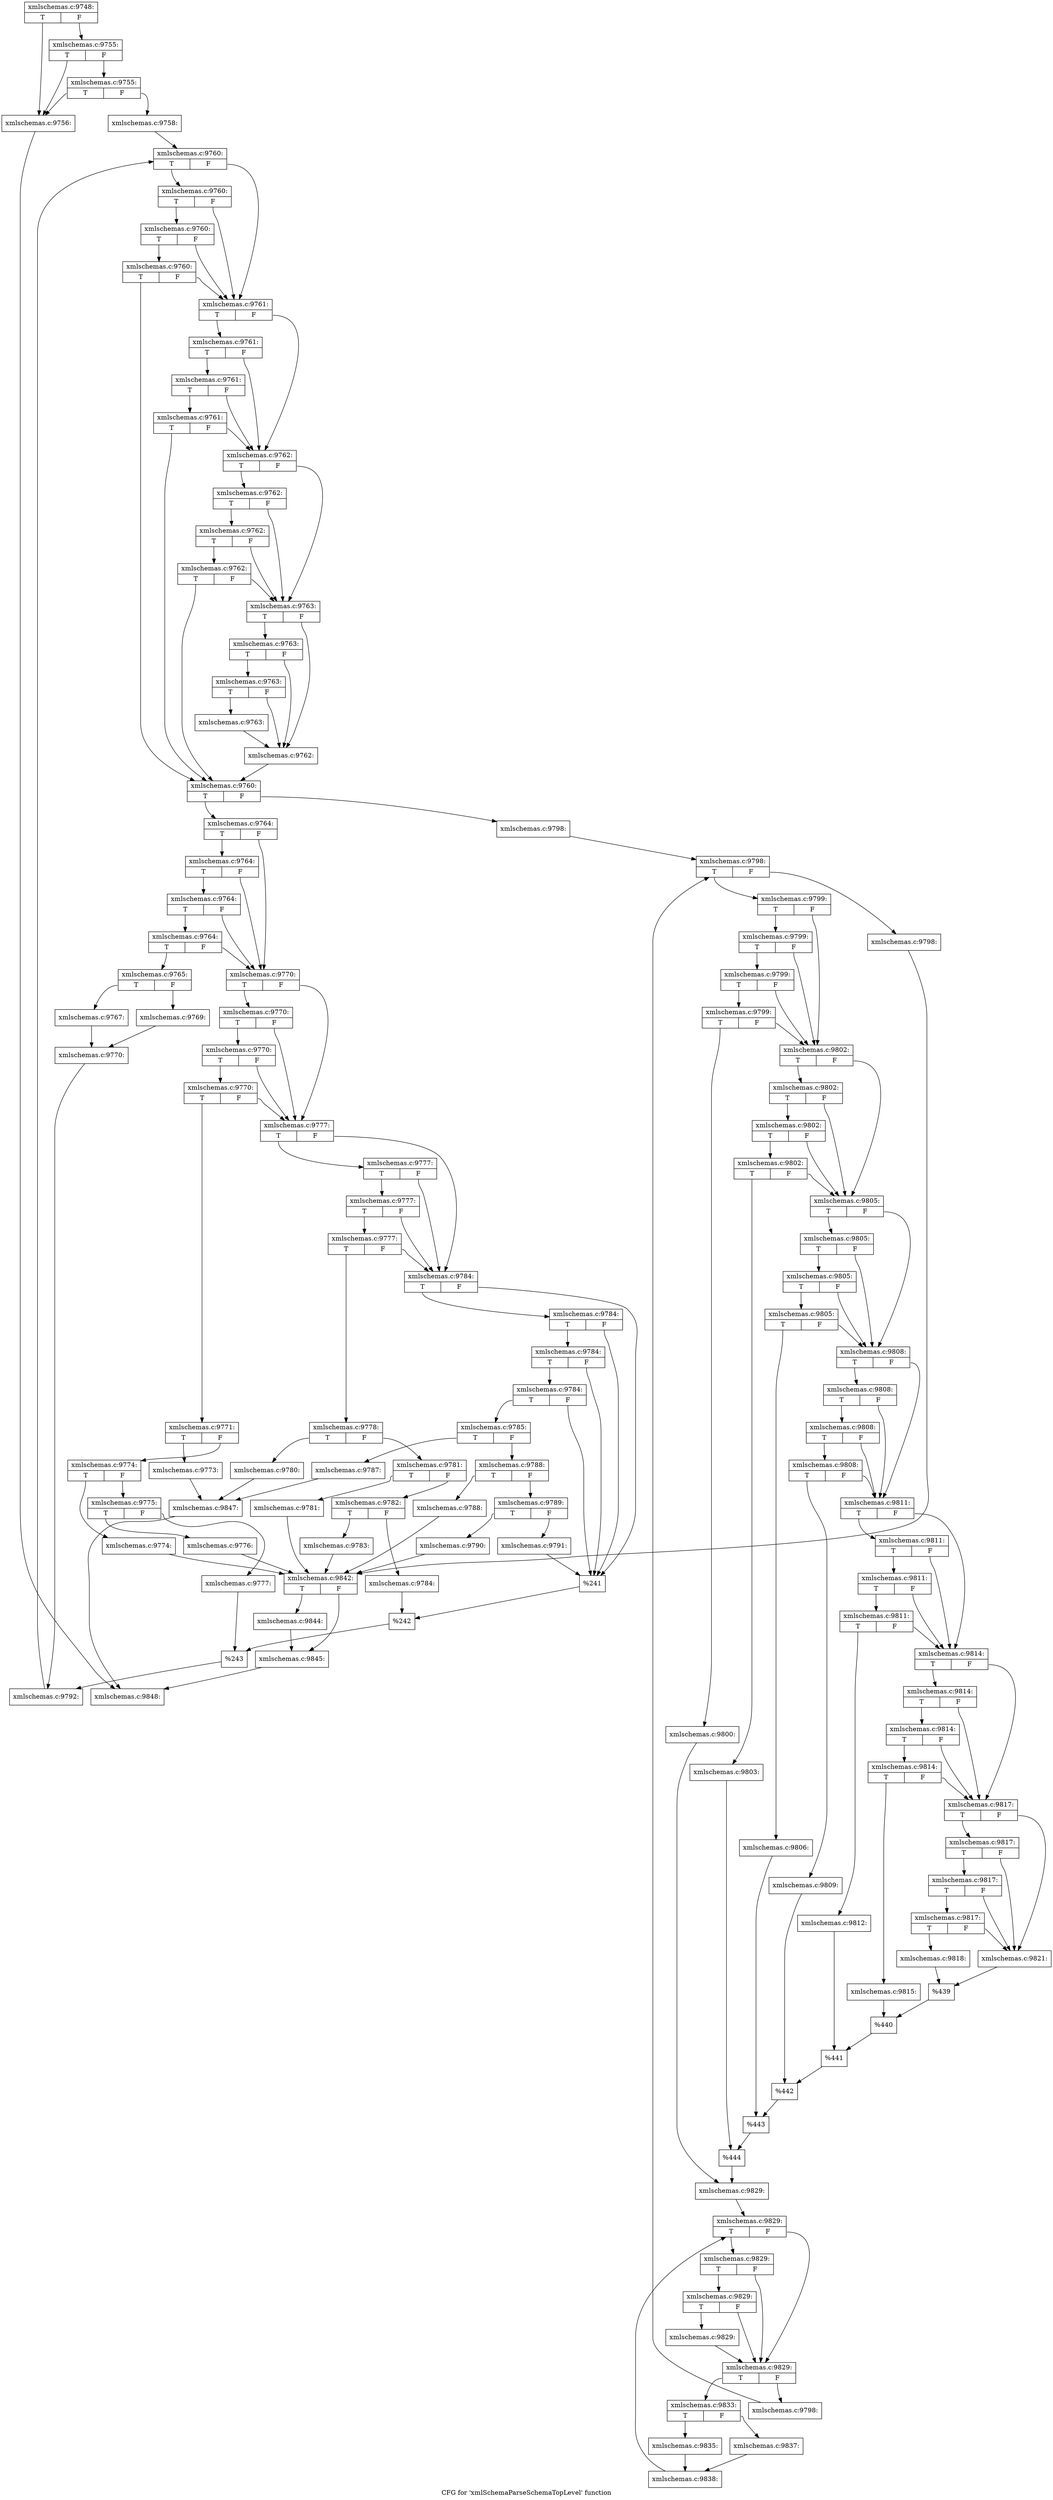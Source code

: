 digraph "CFG for 'xmlSchemaParseSchemaTopLevel' function" {
	label="CFG for 'xmlSchemaParseSchemaTopLevel' function";

	Node0x4cc7190 [shape=record,label="{xmlschemas.c:9748:|{<s0>T|<s1>F}}"];
	Node0x4cc7190:s0 -> Node0x4cdba70;
	Node0x4cc7190:s1 -> Node0x4cdbb90;
	Node0x4cdbb90 [shape=record,label="{xmlschemas.c:9755:|{<s0>T|<s1>F}}"];
	Node0x4cdbb90:s0 -> Node0x4cdba70;
	Node0x4cdbb90:s1 -> Node0x4cdbb10;
	Node0x4cdbb10 [shape=record,label="{xmlschemas.c:9755:|{<s0>T|<s1>F}}"];
	Node0x4cdbb10:s0 -> Node0x4cdba70;
	Node0x4cdbb10:s1 -> Node0x4cdbac0;
	Node0x4cdba70 [shape=record,label="{xmlschemas.c:9756:}"];
	Node0x4cdba70 -> Node0x4c7f4e0;
	Node0x4cdbac0 [shape=record,label="{xmlschemas.c:9758:}"];
	Node0x4cdbac0 -> Node0x4cdc850;
	Node0x4cdc850 [shape=record,label="{xmlschemas.c:9760:|{<s0>T|<s1>F}}"];
	Node0x4cdc850:s0 -> Node0x4cdcd60;
	Node0x4cdc850:s1 -> Node0x4cdcc10;
	Node0x4cdcd60 [shape=record,label="{xmlschemas.c:9760:|{<s0>T|<s1>F}}"];
	Node0x4cdcd60:s0 -> Node0x4cdcd10;
	Node0x4cdcd60:s1 -> Node0x4cdcc10;
	Node0x4cdcd10 [shape=record,label="{xmlschemas.c:9760:|{<s0>T|<s1>F}}"];
	Node0x4cdcd10:s0 -> Node0x4cdcc90;
	Node0x4cdcd10:s1 -> Node0x4cdcc10;
	Node0x4cdcc90 [shape=record,label="{xmlschemas.c:9760:|{<s0>T|<s1>F}}"];
	Node0x4cdcc90:s0 -> Node0x4cdcaf0;
	Node0x4cdcc90:s1 -> Node0x4cdcc10;
	Node0x4cdcc10 [shape=record,label="{xmlschemas.c:9761:|{<s0>T|<s1>F}}"];
	Node0x4cdcc10:s0 -> Node0x4cdda80;
	Node0x4cdcc10:s1 -> Node0x4cdcb90;
	Node0x4cdda80 [shape=record,label="{xmlschemas.c:9761:|{<s0>T|<s1>F}}"];
	Node0x4cdda80:s0 -> Node0x4cdda30;
	Node0x4cdda80:s1 -> Node0x4cdcb90;
	Node0x4cdda30 [shape=record,label="{xmlschemas.c:9761:|{<s0>T|<s1>F}}"];
	Node0x4cdda30:s0 -> Node0x4cdd9b0;
	Node0x4cdda30:s1 -> Node0x4cdcb90;
	Node0x4cdd9b0 [shape=record,label="{xmlschemas.c:9761:|{<s0>T|<s1>F}}"];
	Node0x4cdd9b0:s0 -> Node0x4cdcaf0;
	Node0x4cdd9b0:s1 -> Node0x4cdcb90;
	Node0x4cdcb90 [shape=record,label="{xmlschemas.c:9762:|{<s0>T|<s1>F}}"];
	Node0x4cdcb90:s0 -> Node0x4cde870;
	Node0x4cdcb90:s1 -> Node0x4cdcb40;
	Node0x4cde870 [shape=record,label="{xmlschemas.c:9762:|{<s0>T|<s1>F}}"];
	Node0x4cde870:s0 -> Node0x4cde820;
	Node0x4cde870:s1 -> Node0x4cdcb40;
	Node0x4cde820 [shape=record,label="{xmlschemas.c:9762:|{<s0>T|<s1>F}}"];
	Node0x4cde820:s0 -> Node0x4cde7a0;
	Node0x4cde820:s1 -> Node0x4cdcb40;
	Node0x4cde7a0 [shape=record,label="{xmlschemas.c:9762:|{<s0>T|<s1>F}}"];
	Node0x4cde7a0:s0 -> Node0x4cdcaf0;
	Node0x4cde7a0:s1 -> Node0x4cdcb40;
	Node0x4cdcb40 [shape=record,label="{xmlschemas.c:9763:|{<s0>T|<s1>F}}"];
	Node0x4cdcb40:s0 -> Node0x4cdf7e0;
	Node0x4cdcb40:s1 -> Node0x4cdf620;
	Node0x4cdf7e0 [shape=record,label="{xmlschemas.c:9763:|{<s0>T|<s1>F}}"];
	Node0x4cdf7e0:s0 -> Node0x4cdf790;
	Node0x4cdf7e0:s1 -> Node0x4cdf620;
	Node0x4cdf790 [shape=record,label="{xmlschemas.c:9763:|{<s0>T|<s1>F}}"];
	Node0x4cdf790:s0 -> Node0x4cdf740;
	Node0x4cdf790:s1 -> Node0x4cdf620;
	Node0x4cdf740 [shape=record,label="{xmlschemas.c:9763:}"];
	Node0x4cdf740 -> Node0x4cdf620;
	Node0x4cdf620 [shape=record,label="{xmlschemas.c:9762:}"];
	Node0x4cdf620 -> Node0x4cdcaf0;
	Node0x4cdcaf0 [shape=record,label="{xmlschemas.c:9760:|{<s0>T|<s1>F}}"];
	Node0x4cdcaf0:s0 -> Node0x4ce0120;
	Node0x4cdcaf0:s1 -> Node0x4cdca70;
	Node0x4ce0120 [shape=record,label="{xmlschemas.c:9764:|{<s0>T|<s1>F}}"];
	Node0x4ce0120:s0 -> Node0x4ce0b60;
	Node0x4ce0120:s1 -> Node0x4ce0a40;
	Node0x4ce0b60 [shape=record,label="{xmlschemas.c:9764:|{<s0>T|<s1>F}}"];
	Node0x4ce0b60:s0 -> Node0x4ce0b10;
	Node0x4ce0b60:s1 -> Node0x4ce0a40;
	Node0x4ce0b10 [shape=record,label="{xmlschemas.c:9764:|{<s0>T|<s1>F}}"];
	Node0x4ce0b10:s0 -> Node0x4ce0a90;
	Node0x4ce0b10:s1 -> Node0x4ce0a40;
	Node0x4ce0a90 [shape=record,label="{xmlschemas.c:9764:|{<s0>T|<s1>F}}"];
	Node0x4ce0a90:s0 -> Node0x4ce09a0;
	Node0x4ce0a90:s1 -> Node0x4ce0a40;
	Node0x4ce09a0 [shape=record,label="{xmlschemas.c:9765:|{<s0>T|<s1>F}}"];
	Node0x4ce09a0:s0 -> Node0x4ce2080;
	Node0x4ce09a0:s1 -> Node0x4ce2360;
	Node0x4ce2080 [shape=record,label="{xmlschemas.c:9767:}"];
	Node0x4ce2080 -> Node0x4ce23b0;
	Node0x4ce2360 [shape=record,label="{xmlschemas.c:9769:}"];
	Node0x4ce2360 -> Node0x4ce23b0;
	Node0x4ce23b0 [shape=record,label="{xmlschemas.c:9770:}"];
	Node0x4ce23b0 -> Node0x4ce09f0;
	Node0x4ce0a40 [shape=record,label="{xmlschemas.c:9770:|{<s0>T|<s1>F}}"];
	Node0x4ce0a40:s0 -> Node0x4ce2df0;
	Node0x4ce0a40:s1 -> Node0x4ce2cd0;
	Node0x4ce2df0 [shape=record,label="{xmlschemas.c:9770:|{<s0>T|<s1>F}}"];
	Node0x4ce2df0:s0 -> Node0x4ce2da0;
	Node0x4ce2df0:s1 -> Node0x4ce2cd0;
	Node0x4ce2da0 [shape=record,label="{xmlschemas.c:9770:|{<s0>T|<s1>F}}"];
	Node0x4ce2da0:s0 -> Node0x4ce2d20;
	Node0x4ce2da0:s1 -> Node0x4ce2cd0;
	Node0x4ce2d20 [shape=record,label="{xmlschemas.c:9770:|{<s0>T|<s1>F}}"];
	Node0x4ce2d20:s0 -> Node0x4ce2c30;
	Node0x4ce2d20:s1 -> Node0x4ce2cd0;
	Node0x4ce2c30 [shape=record,label="{xmlschemas.c:9771:|{<s0>T|<s1>F}}"];
	Node0x4ce2c30:s0 -> Node0x4ce4300;
	Node0x4ce2c30:s1 -> Node0x4ce42b0;
	Node0x4ce4300 [shape=record,label="{xmlschemas.c:9773:}"];
	Node0x4ce4300 -> Node0x4ce45d0;
	Node0x4ce42b0 [shape=record,label="{xmlschemas.c:9774:|{<s0>T|<s1>F}}"];
	Node0x4ce42b0:s0 -> Node0x4ce0170;
	Node0x4ce42b0:s1 -> Node0x4ce1b40;
	Node0x4ce0170 [shape=record,label="{xmlschemas.c:9774:}"];
	Node0x4ce0170 -> Node0x4ce1fe0;
	Node0x4ce1b40 [shape=record,label="{xmlschemas.c:9775:|{<s0>T|<s1>F}}"];
	Node0x4ce1b40:s0 -> Node0x4ce41a0;
	Node0x4ce1b40:s1 -> Node0x4ce3e50;
	Node0x4ce41a0 [shape=record,label="{xmlschemas.c:9776:}"];
	Node0x4ce41a0 -> Node0x4ce1fe0;
	Node0x4ce3e50 [shape=record,label="{xmlschemas.c:9777:}"];
	Node0x4ce3e50 -> Node0x4ce2c80;
	Node0x4ce2cd0 [shape=record,label="{xmlschemas.c:9777:|{<s0>T|<s1>F}}"];
	Node0x4ce2cd0:s0 -> Node0x4ce5400;
	Node0x4ce2cd0:s1 -> Node0x4ce52e0;
	Node0x4ce5400 [shape=record,label="{xmlschemas.c:9777:|{<s0>T|<s1>F}}"];
	Node0x4ce5400:s0 -> Node0x4ce53b0;
	Node0x4ce5400:s1 -> Node0x4ce52e0;
	Node0x4ce53b0 [shape=record,label="{xmlschemas.c:9777:|{<s0>T|<s1>F}}"];
	Node0x4ce53b0:s0 -> Node0x4ce5330;
	Node0x4ce53b0:s1 -> Node0x4ce52e0;
	Node0x4ce5330 [shape=record,label="{xmlschemas.c:9777:|{<s0>T|<s1>F}}"];
	Node0x4ce5330:s0 -> Node0x4ce5240;
	Node0x4ce5330:s1 -> Node0x4ce52e0;
	Node0x4ce5240 [shape=record,label="{xmlschemas.c:9778:|{<s0>T|<s1>F}}"];
	Node0x4ce5240:s0 -> Node0x4ce4090;
	Node0x4ce5240:s1 -> Node0x4ce6b60;
	Node0x4ce4090 [shape=record,label="{xmlschemas.c:9780:}"];
	Node0x4ce4090 -> Node0x4ce45d0;
	Node0x4ce6b60 [shape=record,label="{xmlschemas.c:9781:|{<s0>T|<s1>F}}"];
	Node0x4ce6b60:s0 -> Node0x4ce6e90;
	Node0x4ce6b60:s1 -> Node0x4ce72b0;
	Node0x4ce6e90 [shape=record,label="{xmlschemas.c:9781:}"];
	Node0x4ce6e90 -> Node0x4ce1fe0;
	Node0x4ce72b0 [shape=record,label="{xmlschemas.c:9782:|{<s0>T|<s1>F}}"];
	Node0x4ce72b0:s0 -> Node0x4ce75d0;
	Node0x4ce72b0:s1 -> Node0x4ce7620;
	Node0x4ce75d0 [shape=record,label="{xmlschemas.c:9783:}"];
	Node0x4ce75d0 -> Node0x4ce1fe0;
	Node0x4ce7620 [shape=record,label="{xmlschemas.c:9784:}"];
	Node0x4ce7620 -> Node0x4ce5290;
	Node0x4ce52e0 [shape=record,label="{xmlschemas.c:9784:|{<s0>T|<s1>F}}"];
	Node0x4ce52e0:s0 -> Node0x4ce7ba0;
	Node0x4ce52e0:s1 -> Node0x4ce7a80;
	Node0x4ce7ba0 [shape=record,label="{xmlschemas.c:9784:|{<s0>T|<s1>F}}"];
	Node0x4ce7ba0:s0 -> Node0x4ce7b50;
	Node0x4ce7ba0:s1 -> Node0x4ce7a80;
	Node0x4ce7b50 [shape=record,label="{xmlschemas.c:9784:|{<s0>T|<s1>F}}"];
	Node0x4ce7b50:s0 -> Node0x4ce7ad0;
	Node0x4ce7b50:s1 -> Node0x4ce7a80;
	Node0x4ce7ad0 [shape=record,label="{xmlschemas.c:9784:|{<s0>T|<s1>F}}"];
	Node0x4ce7ad0:s0 -> Node0x4ce7a30;
	Node0x4ce7ad0:s1 -> Node0x4ce7a80;
	Node0x4ce7a30 [shape=record,label="{xmlschemas.c:9785:|{<s0>T|<s1>F}}"];
	Node0x4ce7a30:s0 -> Node0x4ce8e40;
	Node0x4ce7a30:s1 -> Node0x4ce9130;
	Node0x4ce8e40 [shape=record,label="{xmlschemas.c:9787:}"];
	Node0x4ce8e40 -> Node0x4ce45d0;
	Node0x4ce9130 [shape=record,label="{xmlschemas.c:9788:|{<s0>T|<s1>F}}"];
	Node0x4ce9130:s0 -> Node0x4ce90e0;
	Node0x4ce9130:s1 -> Node0x4ce94f0;
	Node0x4ce90e0 [shape=record,label="{xmlschemas.c:9788:}"];
	Node0x4ce90e0 -> Node0x4ce1fe0;
	Node0x4ce94f0 [shape=record,label="{xmlschemas.c:9789:|{<s0>T|<s1>F}}"];
	Node0x4ce94f0:s0 -> Node0x4ce9810;
	Node0x4ce94f0:s1 -> Node0x4ce9860;
	Node0x4ce9810 [shape=record,label="{xmlschemas.c:9790:}"];
	Node0x4ce9810 -> Node0x4ce1fe0;
	Node0x4ce9860 [shape=record,label="{xmlschemas.c:9791:}"];
	Node0x4ce9860 -> Node0x4ce7a80;
	Node0x4ce7a80 [shape=record,label="{%241}"];
	Node0x4ce7a80 -> Node0x4ce5290;
	Node0x4ce5290 [shape=record,label="{%242}"];
	Node0x4ce5290 -> Node0x4ce2c80;
	Node0x4ce2c80 [shape=record,label="{%243}"];
	Node0x4ce2c80 -> Node0x4ce09f0;
	Node0x4ce09f0 [shape=record,label="{xmlschemas.c:9792:}"];
	Node0x4ce09f0 -> Node0x4cdc850;
	Node0x4cdca70 [shape=record,label="{xmlschemas.c:9798:}"];
	Node0x4cdca70 -> Node0x4cea090;
	Node0x4cea090 [shape=record,label="{xmlschemas.c:9798:|{<s0>T|<s1>F}}"];
	Node0x4cea090:s0 -> Node0x4cea440;
	Node0x4cea090:s1 -> Node0x4cea270;
	Node0x4cea440 [shape=record,label="{xmlschemas.c:9799:|{<s0>T|<s1>F}}"];
	Node0x4cea440:s0 -> Node0x4cea740;
	Node0x4cea440:s1 -> Node0x4cea620;
	Node0x4cea740 [shape=record,label="{xmlschemas.c:9799:|{<s0>T|<s1>F}}"];
	Node0x4cea740:s0 -> Node0x4cea6f0;
	Node0x4cea740:s1 -> Node0x4cea620;
	Node0x4cea6f0 [shape=record,label="{xmlschemas.c:9799:|{<s0>T|<s1>F}}"];
	Node0x4cea6f0:s0 -> Node0x4cea670;
	Node0x4cea6f0:s1 -> Node0x4cea620;
	Node0x4cea670 [shape=record,label="{xmlschemas.c:9799:|{<s0>T|<s1>F}}"];
	Node0x4cea670:s0 -> Node0x4cea580;
	Node0x4cea670:s1 -> Node0x4cea620;
	Node0x4cea580 [shape=record,label="{xmlschemas.c:9800:}"];
	Node0x4cea580 -> Node0x4cea5d0;
	Node0x4cea620 [shape=record,label="{xmlschemas.c:9802:|{<s0>T|<s1>F}}"];
	Node0x4cea620:s0 -> Node0x4cec100;
	Node0x4cea620:s1 -> Node0x4cec010;
	Node0x4cec100 [shape=record,label="{xmlschemas.c:9802:|{<s0>T|<s1>F}}"];
	Node0x4cec100:s0 -> Node0x4cec0b0;
	Node0x4cec100:s1 -> Node0x4cec010;
	Node0x4cec0b0 [shape=record,label="{xmlschemas.c:9802:|{<s0>T|<s1>F}}"];
	Node0x4cec0b0:s0 -> Node0x4cec060;
	Node0x4cec0b0:s1 -> Node0x4cec010;
	Node0x4cec060 [shape=record,label="{xmlschemas.c:9802:|{<s0>T|<s1>F}}"];
	Node0x4cec060:s0 -> Node0x4ceb8c0;
	Node0x4cec060:s1 -> Node0x4cec010;
	Node0x4ceb8c0 [shape=record,label="{xmlschemas.c:9803:}"];
	Node0x4ceb8c0 -> Node0x4cebbf0;
	Node0x4cec010 [shape=record,label="{xmlschemas.c:9805:|{<s0>T|<s1>F}}"];
	Node0x4cec010:s0 -> Node0x4ced770;
	Node0x4cec010:s1 -> Node0x4ced360;
	Node0x4ced770 [shape=record,label="{xmlschemas.c:9805:|{<s0>T|<s1>F}}"];
	Node0x4ced770:s0 -> Node0x4ced720;
	Node0x4ced770:s1 -> Node0x4ced360;
	Node0x4ced720 [shape=record,label="{xmlschemas.c:9805:|{<s0>T|<s1>F}}"];
	Node0x4ced720:s0 -> Node0x4ced310;
	Node0x4ced720:s1 -> Node0x4ced360;
	Node0x4ced310 [shape=record,label="{xmlschemas.c:9805:|{<s0>T|<s1>F}}"];
	Node0x4ced310:s0 -> Node0x45ffaf0;
	Node0x4ced310:s1 -> Node0x4ced360;
	Node0x45ffaf0 [shape=record,label="{xmlschemas.c:9806:}"];
	Node0x45ffaf0 -> Node0x4ced0b0;
	Node0x4ced360 [shape=record,label="{xmlschemas.c:9808:|{<s0>T|<s1>F}}"];
	Node0x4ced360:s0 -> Node0x4ceefa0;
	Node0x4ced360:s1 -> Node0x4ceead0;
	Node0x4ceefa0 [shape=record,label="{xmlschemas.c:9808:|{<s0>T|<s1>F}}"];
	Node0x4ceefa0:s0 -> Node0x4ceef50;
	Node0x4ceefa0:s1 -> Node0x4ceead0;
	Node0x4ceef50 [shape=record,label="{xmlschemas.c:9808:|{<s0>T|<s1>F}}"];
	Node0x4ceef50:s0 -> Node0x4ceef00;
	Node0x4ceef50:s1 -> Node0x4ceead0;
	Node0x4ceef00 [shape=record,label="{xmlschemas.c:9808:|{<s0>T|<s1>F}}"];
	Node0x4ceef00:s0 -> Node0x4cee870;
	Node0x4ceef00:s1 -> Node0x4ceead0;
	Node0x4cee870 [shape=record,label="{xmlschemas.c:9809:}"];
	Node0x4cee870 -> Node0x4ceeb20;
	Node0x4ceead0 [shape=record,label="{xmlschemas.c:9811:|{<s0>T|<s1>F}}"];
	Node0x4ceead0:s0 -> Node0x4cf07e0;
	Node0x4ceead0:s1 -> Node0x4cf06f0;
	Node0x4cf07e0 [shape=record,label="{xmlschemas.c:9811:|{<s0>T|<s1>F}}"];
	Node0x4cf07e0:s0 -> Node0x4cf0790;
	Node0x4cf07e0:s1 -> Node0x4cf06f0;
	Node0x4cf0790 [shape=record,label="{xmlschemas.c:9811:|{<s0>T|<s1>F}}"];
	Node0x4cf0790:s0 -> Node0x4cf0740;
	Node0x4cf0790:s1 -> Node0x4cf06f0;
	Node0x4cf0740 [shape=record,label="{xmlschemas.c:9811:|{<s0>T|<s1>F}}"];
	Node0x4cf0740:s0 -> Node0x4cf0060;
	Node0x4cf0740:s1 -> Node0x4cf06f0;
	Node0x4cf0060 [shape=record,label="{xmlschemas.c:9812:}"];
	Node0x4cf0060 -> Node0x4cf06a0;
	Node0x4cf06f0 [shape=record,label="{xmlschemas.c:9814:|{<s0>T|<s1>F}}"];
	Node0x4cf06f0:s0 -> Node0x4cf2040;
	Node0x4cf06f0:s1 -> Node0x4cf1f50;
	Node0x4cf2040 [shape=record,label="{xmlschemas.c:9814:|{<s0>T|<s1>F}}"];
	Node0x4cf2040:s0 -> Node0x4cf1ff0;
	Node0x4cf2040:s1 -> Node0x4cf1f50;
	Node0x4cf1ff0 [shape=record,label="{xmlschemas.c:9814:|{<s0>T|<s1>F}}"];
	Node0x4cf1ff0:s0 -> Node0x4cf1fa0;
	Node0x4cf1ff0:s1 -> Node0x4cf1f50;
	Node0x4cf1fa0 [shape=record,label="{xmlschemas.c:9814:|{<s0>T|<s1>F}}"];
	Node0x4cf1fa0:s0 -> Node0x4cf1840;
	Node0x4cf1fa0:s1 -> Node0x4cf1f50;
	Node0x4cf1840 [shape=record,label="{xmlschemas.c:9815:}"];
	Node0x4cf1840 -> Node0x4cebba0;
	Node0x4cf1f50 [shape=record,label="{xmlschemas.c:9817:|{<s0>T|<s1>F}}"];
	Node0x4cf1f50:s0 -> Node0x4cf3770;
	Node0x4cf1f50:s1 -> Node0x4cf3680;
	Node0x4cf3770 [shape=record,label="{xmlschemas.c:9817:|{<s0>T|<s1>F}}"];
	Node0x4cf3770:s0 -> Node0x4cf3720;
	Node0x4cf3770:s1 -> Node0x4cf3680;
	Node0x4cf3720 [shape=record,label="{xmlschemas.c:9817:|{<s0>T|<s1>F}}"];
	Node0x4cf3720:s0 -> Node0x4cf36d0;
	Node0x4cf3720:s1 -> Node0x4cf3680;
	Node0x4cf36d0 [shape=record,label="{xmlschemas.c:9817:|{<s0>T|<s1>F}}"];
	Node0x4cf36d0:s0 -> Node0x4cf3070;
	Node0x4cf36d0:s1 -> Node0x4cf3680;
	Node0x4cf3070 [shape=record,label="{xmlschemas.c:9818:}"];
	Node0x4cf3070 -> Node0x4cf3630;
	Node0x4cf3680 [shape=record,label="{xmlschemas.c:9821:}"];
	Node0x4cf3680 -> Node0x4cf3630;
	Node0x4cf3630 [shape=record,label="{%439}"];
	Node0x4cf3630 -> Node0x4cebba0;
	Node0x4cebba0 [shape=record,label="{%440}"];
	Node0x4cebba0 -> Node0x4cf06a0;
	Node0x4cf06a0 [shape=record,label="{%441}"];
	Node0x4cf06a0 -> Node0x4ceeb20;
	Node0x4ceeb20 [shape=record,label="{%442}"];
	Node0x4ceeb20 -> Node0x4ced0b0;
	Node0x4ced0b0 [shape=record,label="{%443}"];
	Node0x4ced0b0 -> Node0x4cebbf0;
	Node0x4cebbf0 [shape=record,label="{%444}"];
	Node0x4cebbf0 -> Node0x4cea5d0;
	Node0x4cea5d0 [shape=record,label="{xmlschemas.c:9829:}"];
	Node0x4cea5d0 -> Node0x4cf4800;
	Node0x4cf4800 [shape=record,label="{xmlschemas.c:9829:|{<s0>T|<s1>F}}"];
	Node0x4cf4800:s0 -> Node0x4cf5dd0;
	Node0x4cf4800:s1 -> Node0x4cf5ce0;
	Node0x4cf5dd0 [shape=record,label="{xmlschemas.c:9829:|{<s0>T|<s1>F}}"];
	Node0x4cf5dd0:s0 -> Node0x4cf5d80;
	Node0x4cf5dd0:s1 -> Node0x4cf5ce0;
	Node0x4cf5d80 [shape=record,label="{xmlschemas.c:9829:|{<s0>T|<s1>F}}"];
	Node0x4cf5d80:s0 -> Node0x4cf5d30;
	Node0x4cf5d80:s1 -> Node0x4cf5ce0;
	Node0x4cf5d30 [shape=record,label="{xmlschemas.c:9829:}"];
	Node0x4cf5d30 -> Node0x4cf5ce0;
	Node0x4cf5ce0 [shape=record,label="{xmlschemas.c:9829:|{<s0>T|<s1>F}}"];
	Node0x4cf5ce0:s0 -> Node0x4cf64a0;
	Node0x4cf5ce0:s1 -> Node0x4cf5c90;
	Node0x4cf64a0 [shape=record,label="{xmlschemas.c:9833:|{<s0>T|<s1>F}}"];
	Node0x4cf64a0:s0 -> Node0x4cf6e40;
	Node0x4cf64a0:s1 -> Node0x4cf6ee0;
	Node0x4cf6e40 [shape=record,label="{xmlschemas.c:9835:}"];
	Node0x4cf6e40 -> Node0x4cf6e90;
	Node0x4cf6ee0 [shape=record,label="{xmlschemas.c:9837:}"];
	Node0x4cf6ee0 -> Node0x4cf6e90;
	Node0x4cf6e90 [shape=record,label="{xmlschemas.c:9838:}"];
	Node0x4cf6e90 -> Node0x4cf4800;
	Node0x4cf5c90 [shape=record,label="{xmlschemas.c:9798:}"];
	Node0x4cf5c90 -> Node0x4cea090;
	Node0x4cea270 [shape=record,label="{xmlschemas.c:9798:}"];
	Node0x4cea270 -> Node0x4ce1fe0;
	Node0x4ce1fe0 [shape=record,label="{xmlschemas.c:9842:|{<s0>T|<s1>F}}"];
	Node0x4ce1fe0:s0 -> Node0x4cf7e00;
	Node0x4ce1fe0:s1 -> Node0x4cf7e50;
	Node0x4cf7e00 [shape=record,label="{xmlschemas.c:9844:}"];
	Node0x4cf7e00 -> Node0x4cf7e50;
	Node0x4cf7e50 [shape=record,label="{xmlschemas.c:9845:}"];
	Node0x4cf7e50 -> Node0x4c7f4e0;
	Node0x4ce45d0 [shape=record,label="{xmlschemas.c:9847:}"];
	Node0x4ce45d0 -> Node0x4c7f4e0;
	Node0x4c7f4e0 [shape=record,label="{xmlschemas.c:9848:}"];
}
